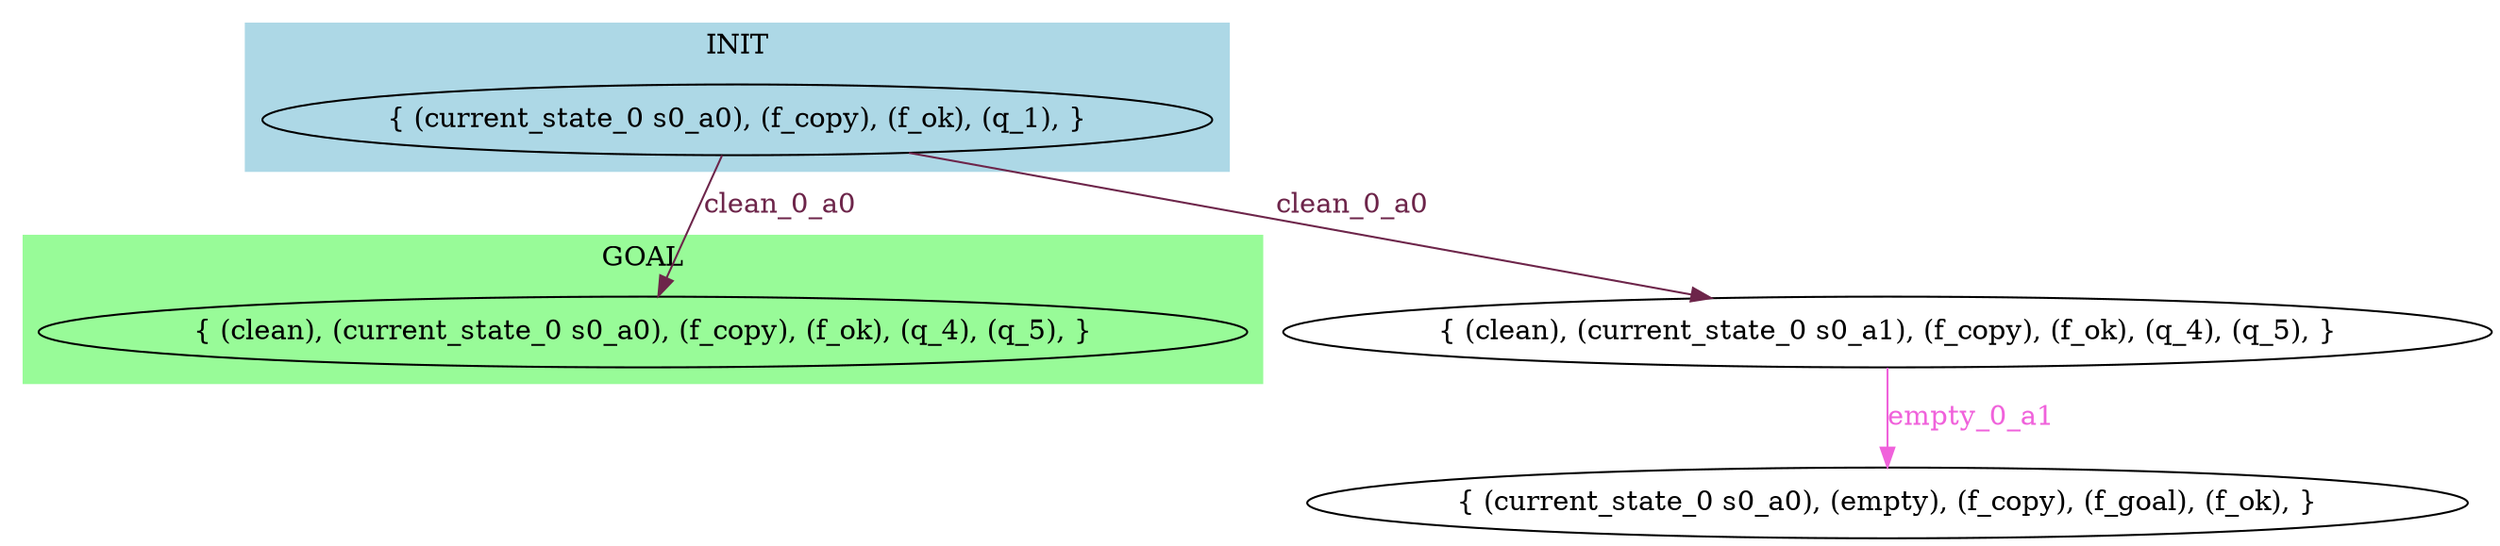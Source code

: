 digraph G {
0 [label="{ (current_state_0 s0_a0), (f_copy), (f_ok), (q_1), }"];
0 -> 9  [color="#6D254A", fontcolor="#6D254A", label="clean_0_a0"];
0 -> 8  [color="#6D254A", fontcolor="#6D254A", label="clean_0_a0"];
9 [label="{ (clean), (current_state_0 s0_a0), (f_copy), (f_ok), (q_4), (q_5), }"];
8 [label="{ (clean), (current_state_0 s0_a1), (f_copy), (f_ok), (q_4), (q_5), }"];
8 -> 26  [color="#F062DB", fontcolor="#F062DB", label="empty_0_a1"];
26 [label="{ (current_state_0 s0_a0), (empty), (f_copy), (f_goal), (f_ok), }"];
subgraph cluster_init {
color=lightblue;
label="INIT";
style=filled;
0;
}

subgraph cluster_goal_9 {
color=palegreen;
label="GOAL";
style=filled;
9;
}

}
